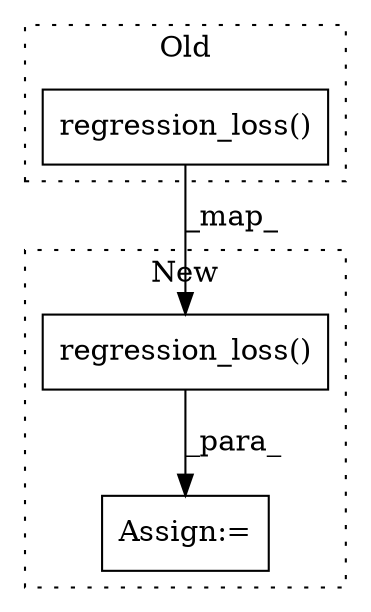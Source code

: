 digraph G {
subgraph cluster0 {
1 [label="regression_loss()" a="75" s="627,667" l="21,1" shape="box"];
label = "Old";
style="dotted";
}
subgraph cluster1 {
2 [label="regression_loss()" a="75" s="627,667" l="21,1" shape="box"];
3 [label="Assign:=" a="68" s="624" l="3" shape="box"];
label = "New";
style="dotted";
}
1 -> 2 [label="_map_"];
2 -> 3 [label="_para_"];
}